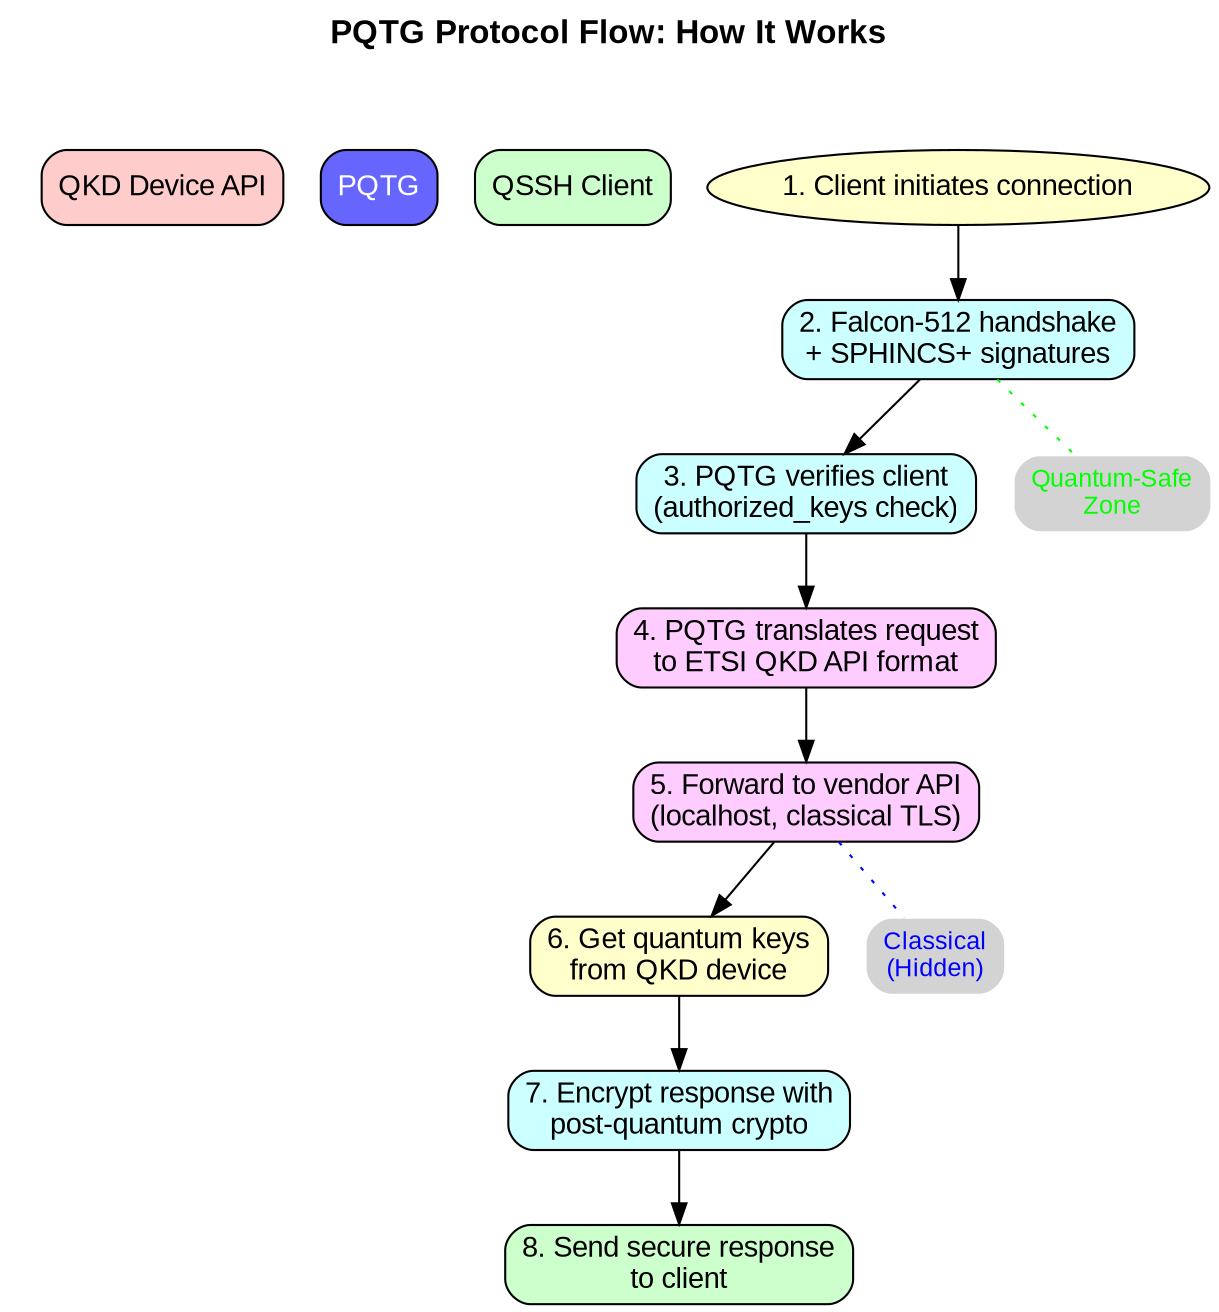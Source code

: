 digraph ProtocolFlow {
    rankdir=TB;
    node [shape=box, style="rounded,filled", fontname="Arial"];
    edge [fontname="Arial"];
    
    // Title
    labelloc="t";
    label="PQTG Protocol Flow: How It Works";
    fontsize=16;
    fontname="Arial Bold";
    
    // Participants
    subgraph cluster_participants {
        style=invis;
        client [label="QSSH Client", fillcolor="#ccffcc", pos="0,0!"];
        pqtg [label="PQTG", fillcolor="#6666ff", fontcolor="white", pos="2,0!"];
        qkd [label="QKD Device API", fillcolor="#ffcccc", pos="4,0!"];
    }
    
    // Steps with proper ordering
    start [label="1. Client initiates connection", shape=ellipse, fillcolor="#ffffcc"];
    auth [label="2. Falcon-512 handshake\n+ SPHINCS+ signatures", fillcolor="#ccffff"];
    verify [label="3. PQTG verifies client\n(authorized_keys check)", fillcolor="#ccffff"];
    translate [label="4. PQTG translates request\nto ETSI QKD API format", fillcolor="#ffccff"];
    forward [label="5. Forward to vendor API\n(localhost, classical TLS)", fillcolor="#ffccff"];
    retrieve [label="6. Get quantum keys\nfrom QKD device", fillcolor="#ffffcc"];
    encrypt [label="7. Encrypt response with\npost-quantum crypto", fillcolor="#ccffff"];
    send [label="8. Send secure response\nto client", fillcolor="#ccffcc"];
    
    // Flow
    start -> auth;
    auth -> verify;
    verify -> translate;
    translate -> forward;
    forward -> retrieve;
    retrieve -> encrypt;
    encrypt -> send;
    
    // Annotations
    secure1 [label="Quantum-Safe\nZone", shape=plaintext, fontcolor="green", fontsize=12];
    secure2 [label="Classical\n(Hidden)", shape=plaintext, fontcolor="blue", fontsize=12];
    
    auth -> secure1 [style="dotted", arrowhead="none", color="green"];
    forward -> secure2 [style="dotted", arrowhead="none", color="blue"];
}